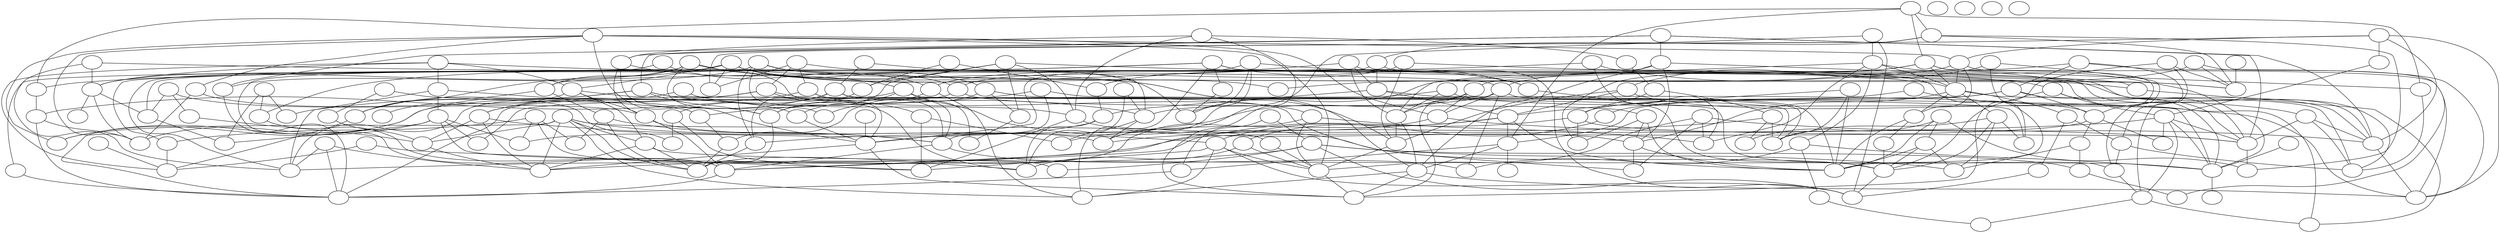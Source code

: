 /* Created with the Wolfram Language for Students - Personal Use Only : www.wolfram.com */

graph {
	1 [label=""];
	2 [label=""];
	3 [label=""];
	4 [label=""];
	5 [label=""];
	6 [label=""];
	7 [label=""];
	8 [label=""];
	9 [label=""];
	10 [label=""];
	11 [label=""];
	12 [label=""];
	13 [label=""];
	14 [label=""];
	15 [label=""];
	16 [label=""];
	17 [label=""];
	18 [label=""];
	19 [label=""];
	20 [label=""];
	21 [label=""];
	22 [label=""];
	23 [label=""];
	24 [label=""];
	25 [label=""];
	26 [label=""];
	27 [label=""];
	28 [label=""];
	29 [label=""];
	30 [label=""];
	31 [label=""];
	32 [label=""];
	33 [label=""];
	34 [label=""];
	35 [label=""];
	36 [label=""];
	37 [label=""];
	38 [label=""];
	39 [label=""];
	40 [label=""];
	41 [label=""];
	42 [label=""];
	43 [label=""];
	44 [label=""];
	45 [label=""];
	46 [label=""];
	47 [label=""];
	48 [label=""];
	49 [label=""];
	50 [label=""];
	51 [label=""];
	52 [label=""];
	53 [label=""];
	54 [label=""];
	55 [label=""];
	56 [label=""];
	57 [label=""];
	58 [label=""];
	59 [label=""];
	60 [label=""];
	61 [label=""];
	62 [label=""];
	63 [label=""];
	64 [label=""];
	65 [label=""];
	66 [label=""];
	67 [label=""];
	68 [label=""];
	69 [label=""];
	70 [label=""];
	71 [label=""];
	72 [label=""];
	73 [label=""];
	74 [label=""];
	75 [label=""];
	76 [label=""];
	77 [label=""];
	78 [label=""];
	79 [label=""];
	80 [label=""];
	81 [label=""];
	82 [label=""];
	83 [label=""];
	84 [label=""];
	85 [label=""];
	86 [label=""];
	87 [label=""];
	88 [label=""];
	89 [label=""];
	90 [label=""];
	91 [label=""];
	92 [label=""];
	93 [label=""];
	94 [label=""];
	95 [label=""];
	96 [label=""];
	97 [label=""];
	98 [label=""];
	99 [label=""];
	100 [label=""];
	101 [label=""];
	102 [label=""];
	103 [label=""];
	104 [label=""];
	105 [label=""];
	106 [label=""];
	107 [label=""];
	108 [label=""];
	109 [label=""];
	110 [label=""];
	111 [label=""];
	112 [label=""];
	113 [label=""];
	114 [label=""];
	115 [label=""];
	116 [label=""];
	117 [label=""];
	118 [label=""];
	119 [label=""];
	120 [label=""];
	121 [label=""];
	122 [label=""];
	123 [label=""];
	124 [label=""];
	125 [label=""];
	126 [label=""];
	127 [label=""];
	128 [label=""];
	129 [label=""];
	130 [label=""];
	131 [label=""];
	132 [label=""];
	133 [label=""];
	134 [label=""];
	135 [label=""];
	136 [label=""];
	137 [label=""];
	138 [label=""];
	139 [label=""];
	140 [label=""];
	141 [label=""];
	142 [label=""];
	143 [label=""];
	144 [label=""];
	145 [label=""];
	146 [label=""];
	147 [label=""];
	148 [label=""];
	149 [label=""];
	150 [label=""];
	151 [label=""];
	152 [label=""];
	153 [label=""];
	154 [label=""];
	155 [label=""];
	156 [label=""];
	157 [label=""];
	158 [label=""];
	159 [label=""];
	160 [label=""];
	161 [label=""];
	162 [label=""];
	163 [label=""];
	164 [label=""];
	165 [label=""];
	166 [label=""];
	167 [label=""];
	168 [label=""];
	169 [label=""];
	170 [label=""];
	171 [label=""];
	172 [label=""];
	173 [label=""];
	174 [label=""];
	175 [label=""];
	176 [label=""];
	177 [label=""];
	178 [label=""];
	179 [label=""];
	180 [label=""];
	181 [label=""];
	182 [label=""];
	183 [label=""];
	184 [label=""];
	185 [label=""];
	186 [label=""];
	187 [label=""];
	188 [label=""];
	189 [label=""];
	190 [label=""];
	191 [label=""];
	192 [label=""];
	193 [label=""];
	194 [label=""];
	195 [label=""];
	196 [label=""];
	197 [label=""];
	198 [label=""];
	199 [label=""];
	200 [label=""];
	1 -- 37;
	1 -- 42;
	1 -- 76;
	1 -- 88;
	1 -- 99;
	1 -- 105;
	1 -- 144;
	1 -- 162;
	1 -- 172;
	1 -- 199;
	2 -- 26;
	2 -- 164;
	2 -- 183;
	3 -- 8;
	3 -- 53;
	3 -- 91;
	3 -- 93;
	3 -- 103;
	3 -- 153;
	3 -- 175;
	4 -- 61;
	4 -- 103;
	4 -- 164;
	4 -- 168;
	5 -- 20;
	5 -- 55;
	5 -- 118;
	5 -- 120;
	5 -- 135;
	6 -- 8;
	6 -- 86;
	6 -- 157;
	6 -- 172;
	6 -- 173;
	7 -- 49;
	7 -- 102;
	7 -- 103;
	7 -- 115;
	7 -- 168;
	7 -- 184;
	7 -- 199;
	8 -- 30;
	8 -- 73;
	8 -- 162;
	8 -- 173;
	9 -- 117;
	9 -- 132;
	9 -- 142;
	10 -- 131;
	10 -- 198;
	11 -- 14;
	11 -- 138;
	12 -- 153;
	12 -- 157;
	12 -- 188;
	12 -- 194;
	13 -- 44;
	13 -- 62;
	13 -- 68;
	13 -- 173;
	14 -- 38;
	14 -- 102;
	14 -- 146;
	14 -- 181;
	14 -- 183;
	15 -- 154;
	15 -- 155;
	16 -- 36;
	16 -- 102;
	18 -- 96;
	18 -- 128;
	18 -- 173;
	19 -- 60;
	19 -- 116;
	19 -- 196;
	20 -- 30;
	20 -- 54;
	20 -- 118;
	20 -- 168;
	20 -- 171;
	21 -- 33;
	21 -- 88;
	21 -- 113;
	21 -- 135;
	21 -- 157;
	21 -- 165;
	22 -- 35;
	22 -- 36;
	22 -- 66;
	22 -- 160;
	23 -- 33;
	23 -- 191;
	23 -- 192;
	25 -- 87;
	25 -- 94;
	25 -- 102;
	26 -- 30;
	26 -- 128;
	26 -- 133;
	26 -- 182;
	26 -- 188;
	27 -- 70;
	27 -- 119;
	27 -- 128;
	27 -- 183;
	28 -- 30;
	28 -- 36;
	28 -- 109;
	28 -- 159;
	28 -- 176;
	29 -- 38;
	29 -- 105;
	29 -- 136;
	29 -- 169;
	30 -- 48;
	30 -- 59;
	30 -- 73;
	30 -- 98;
	30 -- 179;
	31 -- 79;
	31 -- 107;
	31 -- 143;
	31 -- 172;
	32 -- 102;
	32 -- 185;
	32 -- 195;
	33 -- 177;
	34 -- 52;
	34 -- 137;
	35 -- 92;
	36 -- 98;
	36 -- 155;
	37 -- 195;
	39 -- 42;
	39 -- 43;
	39 -- 58;
	39 -- 94;
	39 -- 154;
	40 -- 46;
	40 -- 101;
	40 -- 147;
	40 -- 165;
	40 -- 174;
	40 -- 185;
	40 -- 195;
	40 -- 197;
	41 -- 58;
	41 -- 193;
	41 -- 199;
	42 -- 46;
	42 -- 78;
	42 -- 117;
	42 -- 198;
	43 -- 81;
	43 -- 102;
	43 -- 124;
	44 -- 50;
	44 -- 54;
	44 -- 120;
	44 -- 157;
	45 -- 124;
	45 -- 147;
	45 -- 182;
	46 -- 182;
	46 -- 185;
	46 -- 197;
	47 -- 66;
	47 -- 67;
	47 -- 143;
	47 -- 157;
	47 -- 184;
	48 -- 123;
	48 -- 146;
	48 -- 180;
	48 -- 196;
	49 -- 54;
	49 -- 145;
	49 -- 159;
	50 -- 106;
	51 -- 76;
	51 -- 151;
	51 -- 179;
	52 -- 174;
	53 -- 84;
	53 -- 175;
	54 -- 122;
	54 -- 149;
	54 -- 185;
	55 -- 56;
	55 -- 90;
	55 -- 167;
	55 -- 199;
	56 -- 70;
	56 -- 142;
	56 -- 178;
	57 -- 94;
	57 -- 97;
	57 -- 147;
	57 -- 151;
	57 -- 161;
	58 -- 91;
	58 -- 131;
	58 -- 170;
	58 -- 178;
	59 -- 62;
	59 -- 100;
	60 -- 75;
	60 -- 151;
	60 -- 190;
	61 -- 95;
	61 -- 180;
	61 -- 182;
	62 -- 116;
	62 -- 179;
	63 -- 103;
	64 -- 150;
	64 -- 160;
	64 -- 199;
	65 -- 119;
	65 -- 177;
	66 -- 80;
	66 -- 117;
	66 -- 176;
	67 -- 87;
	67 -- 98;
	67 -- 129;
	67 -- 144;
	68 -- 91;
	68 -- 103;
	68 -- 128;
	68 -- 160;
	69 -- 125;
	69 -- 127;
	70 -- 75;
	70 -- 123;
	70 -- 156;
	71 -- 72;
	71 -- 131;
	72 -- 104;
	72 -- 111;
	72 -- 115;
	72 -- 123;
	72 -- 189;
	73 -- 89;
	73 -- 178;
	74 -- 75;
	74 -- 123;
	74 -- 178;
	75 -- 108;
	75 -- 120;
	75 -- 163;
	75 -- 178;
	76 -- 82;
	76 -- 195;
	77 -- 109;
	77 -- 129;
	79 -- 104;
	79 -- 130;
	79 -- 180;
	79 -- 191;
	80 -- 84;
	80 -- 93;
	80 -- 194;
	80 -- 196;
	81 -- 93;
	81 -- 96;
	81 -- 169;
	81 -- 192;
	81 -- 198;
	82 -- 98;
	82 -- 171;
	82 -- 178;
	83 -- 97;
	83 -- 143;
	83 -- 188;
	84 -- 103;
	85 -- 134;
	85 -- 167;
	85 -- 178;
	85 -- 187;
	86 -- 95;
	87 -- 190;
	88 -- 180;
	89 -- 180;
	90 -- 99;
	90 -- 116;
	90 -- 131;
	90 -- 175;
	90 -- 176;
	91 -- 143;
	91 -- 177;
	92 -- 110;
	92 -- 125;
	94 -- 141;
	94 -- 142;
	94 -- 175;
	95 -- 115;
	95 -- 143;
	95 -- 149;
	95 -- 150;
	95 -- 182;
	97 -- 99;
	97 -- 121;
	98 -- 178;
	98 -- 194;
	99 -- 154;
	100 -- 183;
	101 -- 153;
	103 -- 160;
	103 -- 185;
	104 -- 106;
	104 -- 174;
	104 -- 185;
	105 -- 154;
	106 -- 153;
	106 -- 155;
	106 -- 165;
	106 -- 183;
	107 -- 112;
	107 -- 147;
	107 -- 166;
	108 -- 153;
	108 -- 198;
	109 -- 176;
	110 -- 123;
	110 -- 164;
	110 -- 187;
	111 -- 137;
	111 -- 155;
	112 -- 153;
	112 -- 188;
	112 -- 197;
	113 -- 168;
	114 -- 199;
	115 -- 197;
	116 -- 150;
	117 -- 164;
	117 -- 177;
	118 -- 179;
	119 -- 161;
	119 -- 165;
	120 -- 126;
	120 -- 138;
	120 -- 144;
	121 -- 136;
	121 -- 147;
	121 -- 197;
	122 -- 146;
	122 -- 181;
	124 -- 145;
	125 -- 143;
	125 -- 171;
	125 -- 177;
	127 -- 143;
	127 -- 157;
	127 -- 179;
	128 -- 144;
	128 -- 151;
	129 -- 156;
	130 -- 155;
	130 -- 163;
	131 -- 163;
	131 -- 164;
	132 -- 174;
	133 -- 139;
	133 -- 170;
	133 -- 182;
	134 -- 146;
	134 -- 178;
	134 -- 180;
	135 -- 166;
	138 -- 195;
	139 -- 186;
	142 -- 192;
	143 -- 167;
	144 -- 160;
	144 -- 165;
	144 -- 173;
	145 -- 197;
	147 -- 170;
	147 -- 177;
	148 -- 154;
	150 -- 186;
	150 -- 190;
	151 -- 153;
	153 -- 160;
	156 -- 169;
	156 -- 198;
	157 -- 173;
	158 -- 182;
	159 -- 189;
	166 -- 175;
	166 -- 195;
	174 -- 185;
	176 -- 197;
	177 -- 195;
	180 -- 183;
	181 -- 193;
	182 -- 200;
	184 -- 195;
}